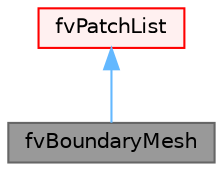 digraph "fvBoundaryMesh"
{
 // LATEX_PDF_SIZE
  bgcolor="transparent";
  edge [fontname=Helvetica,fontsize=10,labelfontname=Helvetica,labelfontsize=10];
  node [fontname=Helvetica,fontsize=10,shape=box,height=0.2,width=0.4];
  Node1 [id="Node000001",label="fvBoundaryMesh",height=0.2,width=0.4,color="gray40", fillcolor="grey60", style="filled", fontcolor="black",tooltip="Foam::fvBoundaryMesh."];
  Node2 -> Node1 [id="edge1_Node000001_Node000002",dir="back",color="steelblue1",style="solid",tooltip=" "];
  Node2 [id="Node000002",label="fvPatchList",height=0.2,width=0.4,color="red", fillcolor="#FFF0F0", style="filled",URL="$classFoam_1_1PtrList.html",tooltip="A list of pointers to objects of type <T>, with allocation/deallocation management of the pointers...."];
}
